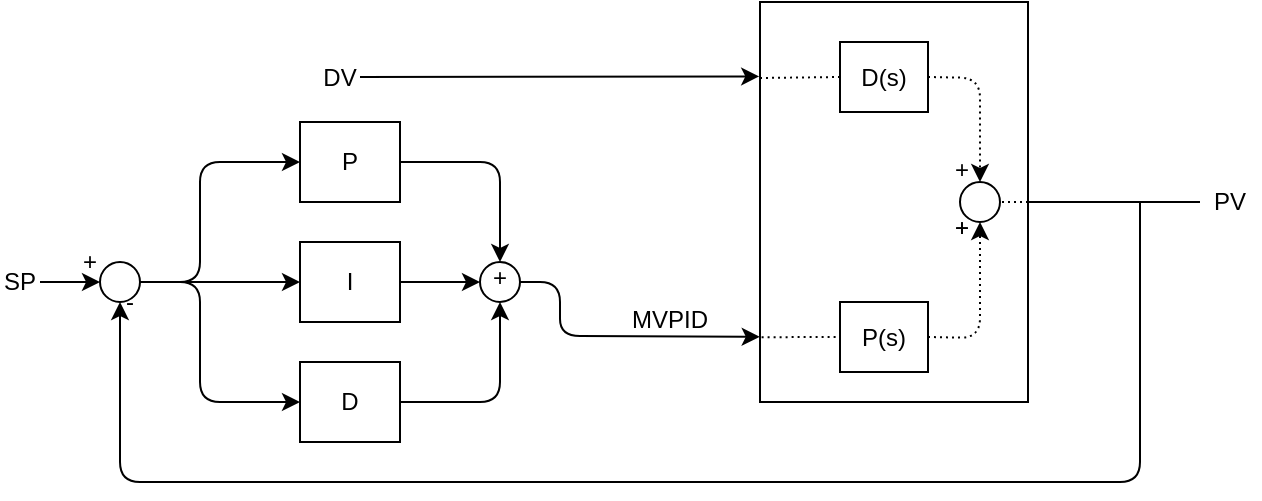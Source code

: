 <mxfile>
    <diagram id="s-oL2JYmTaM48R11hbI8" name="Page-1">
        <mxGraphModel dx="919" dy="459" grid="1" gridSize="10" guides="1" tooltips="1" connect="1" arrows="1" fold="1" page="1" pageScale="1" pageWidth="827" pageHeight="1169" math="0" shadow="0">
            <root>
                <mxCell id="0"/>
                <mxCell id="1" parent="0"/>
                <mxCell id="2" value="" style="rounded=0;whiteSpace=wrap;html=1;" parent="1" vertex="1">
                    <mxGeometry x="450" y="240" width="134" height="200" as="geometry"/>
                </mxCell>
                <mxCell id="3" value="" style="endArrow=classic;html=1;entryX=-0.003;entryY=0.186;entryDx=0;entryDy=0;entryPerimeter=0;exitX=1;exitY=0.5;exitDx=0;exitDy=0;" parent="1" source="5" target="2" edge="1">
                    <mxGeometry width="50" height="50" relative="1" as="geometry">
                        <mxPoint x="420" y="277" as="sourcePoint"/>
                        <mxPoint x="440" y="290" as="targetPoint"/>
                    </mxGeometry>
                </mxCell>
                <mxCell id="5" value="DV" style="text;html=1;strokeColor=none;fillColor=none;align=center;verticalAlign=middle;whiteSpace=wrap;rounded=0;" parent="1" vertex="1">
                    <mxGeometry x="230" y="262.5" width="20" height="30" as="geometry"/>
                </mxCell>
                <mxCell id="7" value="PV" style="text;html=1;strokeColor=none;fillColor=none;align=center;verticalAlign=middle;whiteSpace=wrap;rounded=0;" parent="1" vertex="1">
                    <mxGeometry x="670" y="325" width="30" height="30" as="geometry"/>
                </mxCell>
                <mxCell id="8" value="" style="endArrow=none;html=1;entryX=0;entryY=0.5;entryDx=0;entryDy=0;exitX=1;exitY=0.5;exitDx=0;exitDy=0;endFill=0;" parent="1" source="2" target="7" edge="1">
                    <mxGeometry width="50" height="50" relative="1" as="geometry">
                        <mxPoint x="530" y="440" as="sourcePoint"/>
                        <mxPoint x="580" y="390" as="targetPoint"/>
                    </mxGeometry>
                </mxCell>
                <mxCell id="9" value="P(s)" style="rounded=0;whiteSpace=wrap;html=1;" parent="1" vertex="1">
                    <mxGeometry x="490" y="390" width="44" height="35" as="geometry"/>
                </mxCell>
                <mxCell id="10" value="D(s)" style="rounded=0;whiteSpace=wrap;html=1;" parent="1" vertex="1">
                    <mxGeometry x="490" y="260" width="44" height="35" as="geometry"/>
                </mxCell>
                <mxCell id="12" value="" style="endArrow=none;dashed=1;html=1;dashPattern=1 2;strokeWidth=1;exitX=0.006;exitY=0.838;exitDx=0;exitDy=0;entryX=0;entryY=0.5;entryDx=0;entryDy=0;exitPerimeter=0;" parent="1" source="2" target="9" edge="1">
                    <mxGeometry width="50" height="50" relative="1" as="geometry">
                        <mxPoint x="474" y="325.0" as="sourcePoint"/>
                        <mxPoint x="511.0" y="325.0" as="targetPoint"/>
                    </mxGeometry>
                </mxCell>
                <mxCell id="13" value="" style="ellipse;whiteSpace=wrap;html=1;" parent="1" vertex="1">
                    <mxGeometry x="550" y="330" width="20" height="20" as="geometry"/>
                </mxCell>
                <mxCell id="14" value="" style="endArrow=classic;html=1;entryX=0.5;entryY=0;entryDx=0;entryDy=0;exitX=1;exitY=0.5;exitDx=0;exitDy=0;dashed=1;dashPattern=1 2;" parent="1" source="10" target="13" edge="1">
                    <mxGeometry width="50" height="50" relative="1" as="geometry">
                        <mxPoint x="560" y="420" as="sourcePoint"/>
                        <mxPoint x="610" y="370" as="targetPoint"/>
                        <Array as="points">
                            <mxPoint x="560" y="278"/>
                        </Array>
                    </mxGeometry>
                </mxCell>
                <mxCell id="15" value="" style="endArrow=classic;html=1;entryX=0.5;entryY=1;entryDx=0;entryDy=0;exitX=1;exitY=0.5;exitDx=0;exitDy=0;dashed=1;dashPattern=1 2;" parent="1" source="9" target="13" edge="1">
                    <mxGeometry width="50" height="50" relative="1" as="geometry">
                        <mxPoint x="544" y="325.0" as="sourcePoint"/>
                        <mxPoint x="570" y="340.0" as="targetPoint"/>
                        <Array as="points">
                            <mxPoint x="560" y="408"/>
                            <mxPoint x="560" y="365"/>
                        </Array>
                    </mxGeometry>
                </mxCell>
                <mxCell id="16" value="" style="endArrow=none;dashed=1;html=1;dashPattern=1 2;strokeWidth=1;exitX=1;exitY=0.5;exitDx=0;exitDy=0;entryX=1;entryY=0.5;entryDx=0;entryDy=0;" parent="1" source="2" target="13" edge="1">
                    <mxGeometry width="50" height="50" relative="1" as="geometry">
                        <mxPoint x="474" y="375.0" as="sourcePoint"/>
                        <mxPoint x="500.0" y="375.0" as="targetPoint"/>
                    </mxGeometry>
                </mxCell>
                <mxCell id="17" value="+" style="text;html=1;strokeColor=none;fillColor=none;align=center;verticalAlign=middle;whiteSpace=wrap;rounded=0;" parent="1" vertex="1">
                    <mxGeometry x="546" y="313.5" width="10" height="20" as="geometry"/>
                </mxCell>
                <mxCell id="18" value="+" style="text;html=1;strokeColor=none;fillColor=none;align=center;verticalAlign=middle;whiteSpace=wrap;rounded=0;" parent="1" vertex="1">
                    <mxGeometry x="546" y="342.5" width="10" height="20" as="geometry"/>
                </mxCell>
                <mxCell id="20" value="" style="endArrow=none;dashed=1;html=1;dashPattern=1 2;strokeWidth=1;exitX=0;exitY=0.5;exitDx=0;exitDy=0;" parent="1" source="10" edge="1">
                    <mxGeometry width="50" height="50" relative="1" as="geometry">
                        <mxPoint x="594" y="350" as="sourcePoint"/>
                        <mxPoint x="450" y="278" as="targetPoint"/>
                    </mxGeometry>
                </mxCell>
                <mxCell id="64" style="edgeStyle=none;html=1;exitX=1;exitY=0.5;exitDx=0;exitDy=0;entryX=0;entryY=0.5;entryDx=0;entryDy=0;" edge="1" parent="1" source="50" target="61">
                    <mxGeometry relative="1" as="geometry">
                        <Array as="points">
                            <mxPoint x="170" y="380"/>
                            <mxPoint x="170" y="320"/>
                        </Array>
                    </mxGeometry>
                </mxCell>
                <mxCell id="65" style="edgeStyle=none;html=1;exitX=1;exitY=0.5;exitDx=0;exitDy=0;entryX=0;entryY=0.5;entryDx=0;entryDy=0;" edge="1" parent="1" source="50" target="62">
                    <mxGeometry relative="1" as="geometry">
                        <mxPoint x="210" y="380" as="targetPoint"/>
                    </mxGeometry>
                </mxCell>
                <mxCell id="67" style="edgeStyle=none;html=1;exitX=1;exitY=0.5;exitDx=0;exitDy=0;entryX=0;entryY=0.5;entryDx=0;entryDy=0;" edge="1" parent="1" source="50" target="63">
                    <mxGeometry relative="1" as="geometry">
                        <Array as="points">
                            <mxPoint x="170" y="380"/>
                            <mxPoint x="170" y="440"/>
                        </Array>
                    </mxGeometry>
                </mxCell>
                <mxCell id="50" value="" style="ellipse;whiteSpace=wrap;html=1;" parent="1" vertex="1">
                    <mxGeometry x="120" y="370" width="20" height="20" as="geometry"/>
                </mxCell>
                <mxCell id="52" value="" style="endArrow=classic;html=1;entryX=0.5;entryY=1;entryDx=0;entryDy=0;" parent="1" target="50" edge="1">
                    <mxGeometry width="50" height="50" relative="1" as="geometry">
                        <mxPoint x="640" y="340" as="sourcePoint"/>
                        <mxPoint x="140" y="520" as="targetPoint"/>
                        <Array as="points">
                            <mxPoint x="640" y="480"/>
                            <mxPoint x="130" y="480"/>
                        </Array>
                    </mxGeometry>
                </mxCell>
                <mxCell id="53" value="" style="endArrow=classic;html=1;entryX=0;entryY=0.5;entryDx=0;entryDy=0;exitX=1;exitY=0.5;exitDx=0;exitDy=0;" parent="1" target="50" edge="1" source="54">
                    <mxGeometry width="50" height="50" relative="1" as="geometry">
                        <mxPoint x="90" y="440" as="sourcePoint"/>
                        <mxPoint x="490" y="410" as="targetPoint"/>
                    </mxGeometry>
                </mxCell>
                <mxCell id="54" value="SP" style="text;html=1;strokeColor=none;fillColor=none;align=center;verticalAlign=middle;whiteSpace=wrap;rounded=0;" parent="1" vertex="1">
                    <mxGeometry x="70" y="365" width="20" height="30" as="geometry"/>
                </mxCell>
                <mxCell id="55" value="-" style="text;html=1;strokeColor=none;fillColor=none;align=center;verticalAlign=middle;whiteSpace=wrap;rounded=0;" parent="1" vertex="1">
                    <mxGeometry x="130" y="380" width="10" height="20" as="geometry"/>
                </mxCell>
                <mxCell id="56" value="+" style="text;html=1;strokeColor=none;fillColor=none;align=center;verticalAlign=middle;whiteSpace=wrap;rounded=0;" parent="1" vertex="1">
                    <mxGeometry x="546" y="342.5" width="10" height="20" as="geometry"/>
                </mxCell>
                <mxCell id="57" value="+" style="text;html=1;strokeColor=none;fillColor=none;align=center;verticalAlign=middle;whiteSpace=wrap;rounded=0;" parent="1" vertex="1">
                    <mxGeometry x="110" y="360" width="10" height="20" as="geometry"/>
                </mxCell>
                <mxCell id="59" value="MVPID" style="text;html=1;strokeColor=none;fillColor=none;align=center;verticalAlign=middle;whiteSpace=wrap;rounded=0;" parent="1" vertex="1">
                    <mxGeometry x="400" y="389" width="10" height="20" as="geometry"/>
                </mxCell>
                <mxCell id="70" style="edgeStyle=none;html=1;exitX=1;exitY=0.5;exitDx=0;exitDy=0;entryX=0.5;entryY=0;entryDx=0;entryDy=0;" edge="1" parent="1" source="61" target="68">
                    <mxGeometry relative="1" as="geometry">
                        <Array as="points">
                            <mxPoint x="320" y="320"/>
                        </Array>
                    </mxGeometry>
                </mxCell>
                <mxCell id="61" value="P" style="rounded=0;whiteSpace=wrap;html=1;" vertex="1" parent="1">
                    <mxGeometry x="220" y="300" width="50" height="40" as="geometry"/>
                </mxCell>
                <mxCell id="69" style="edgeStyle=none;html=1;exitX=1;exitY=0.5;exitDx=0;exitDy=0;entryX=0;entryY=0.5;entryDx=0;entryDy=0;" edge="1" parent="1" source="62" target="68">
                    <mxGeometry relative="1" as="geometry"/>
                </mxCell>
                <mxCell id="62" value="I" style="rounded=0;whiteSpace=wrap;html=1;" vertex="1" parent="1">
                    <mxGeometry x="220" y="360" width="50" height="40" as="geometry"/>
                </mxCell>
                <mxCell id="71" style="edgeStyle=none;html=1;exitX=1;exitY=0.5;exitDx=0;exitDy=0;entryX=0.5;entryY=1;entryDx=0;entryDy=0;" edge="1" parent="1" source="63" target="68">
                    <mxGeometry relative="1" as="geometry">
                        <Array as="points">
                            <mxPoint x="320" y="440"/>
                        </Array>
                    </mxGeometry>
                </mxCell>
                <mxCell id="63" value="D" style="rounded=0;whiteSpace=wrap;html=1;" vertex="1" parent="1">
                    <mxGeometry x="220" y="420" width="50" height="40" as="geometry"/>
                </mxCell>
                <mxCell id="73" style="edgeStyle=none;html=1;exitX=1;exitY=0.5;exitDx=0;exitDy=0;entryX=-0.001;entryY=0.837;entryDx=0;entryDy=0;entryPerimeter=0;" edge="1" parent="1" source="68" target="2">
                    <mxGeometry relative="1" as="geometry">
                        <Array as="points">
                            <mxPoint x="350" y="380"/>
                            <mxPoint x="350" y="407"/>
                        </Array>
                    </mxGeometry>
                </mxCell>
                <mxCell id="68" value="" style="ellipse;whiteSpace=wrap;html=1;" vertex="1" parent="1">
                    <mxGeometry x="310" y="370" width="20" height="20" as="geometry"/>
                </mxCell>
                <mxCell id="72" value="+" style="text;html=1;strokeColor=none;fillColor=none;align=center;verticalAlign=middle;whiteSpace=wrap;rounded=0;" vertex="1" parent="1">
                    <mxGeometry x="315" y="368" width="10" height="20" as="geometry"/>
                </mxCell>
            </root>
        </mxGraphModel>
    </diagram>
</mxfile>